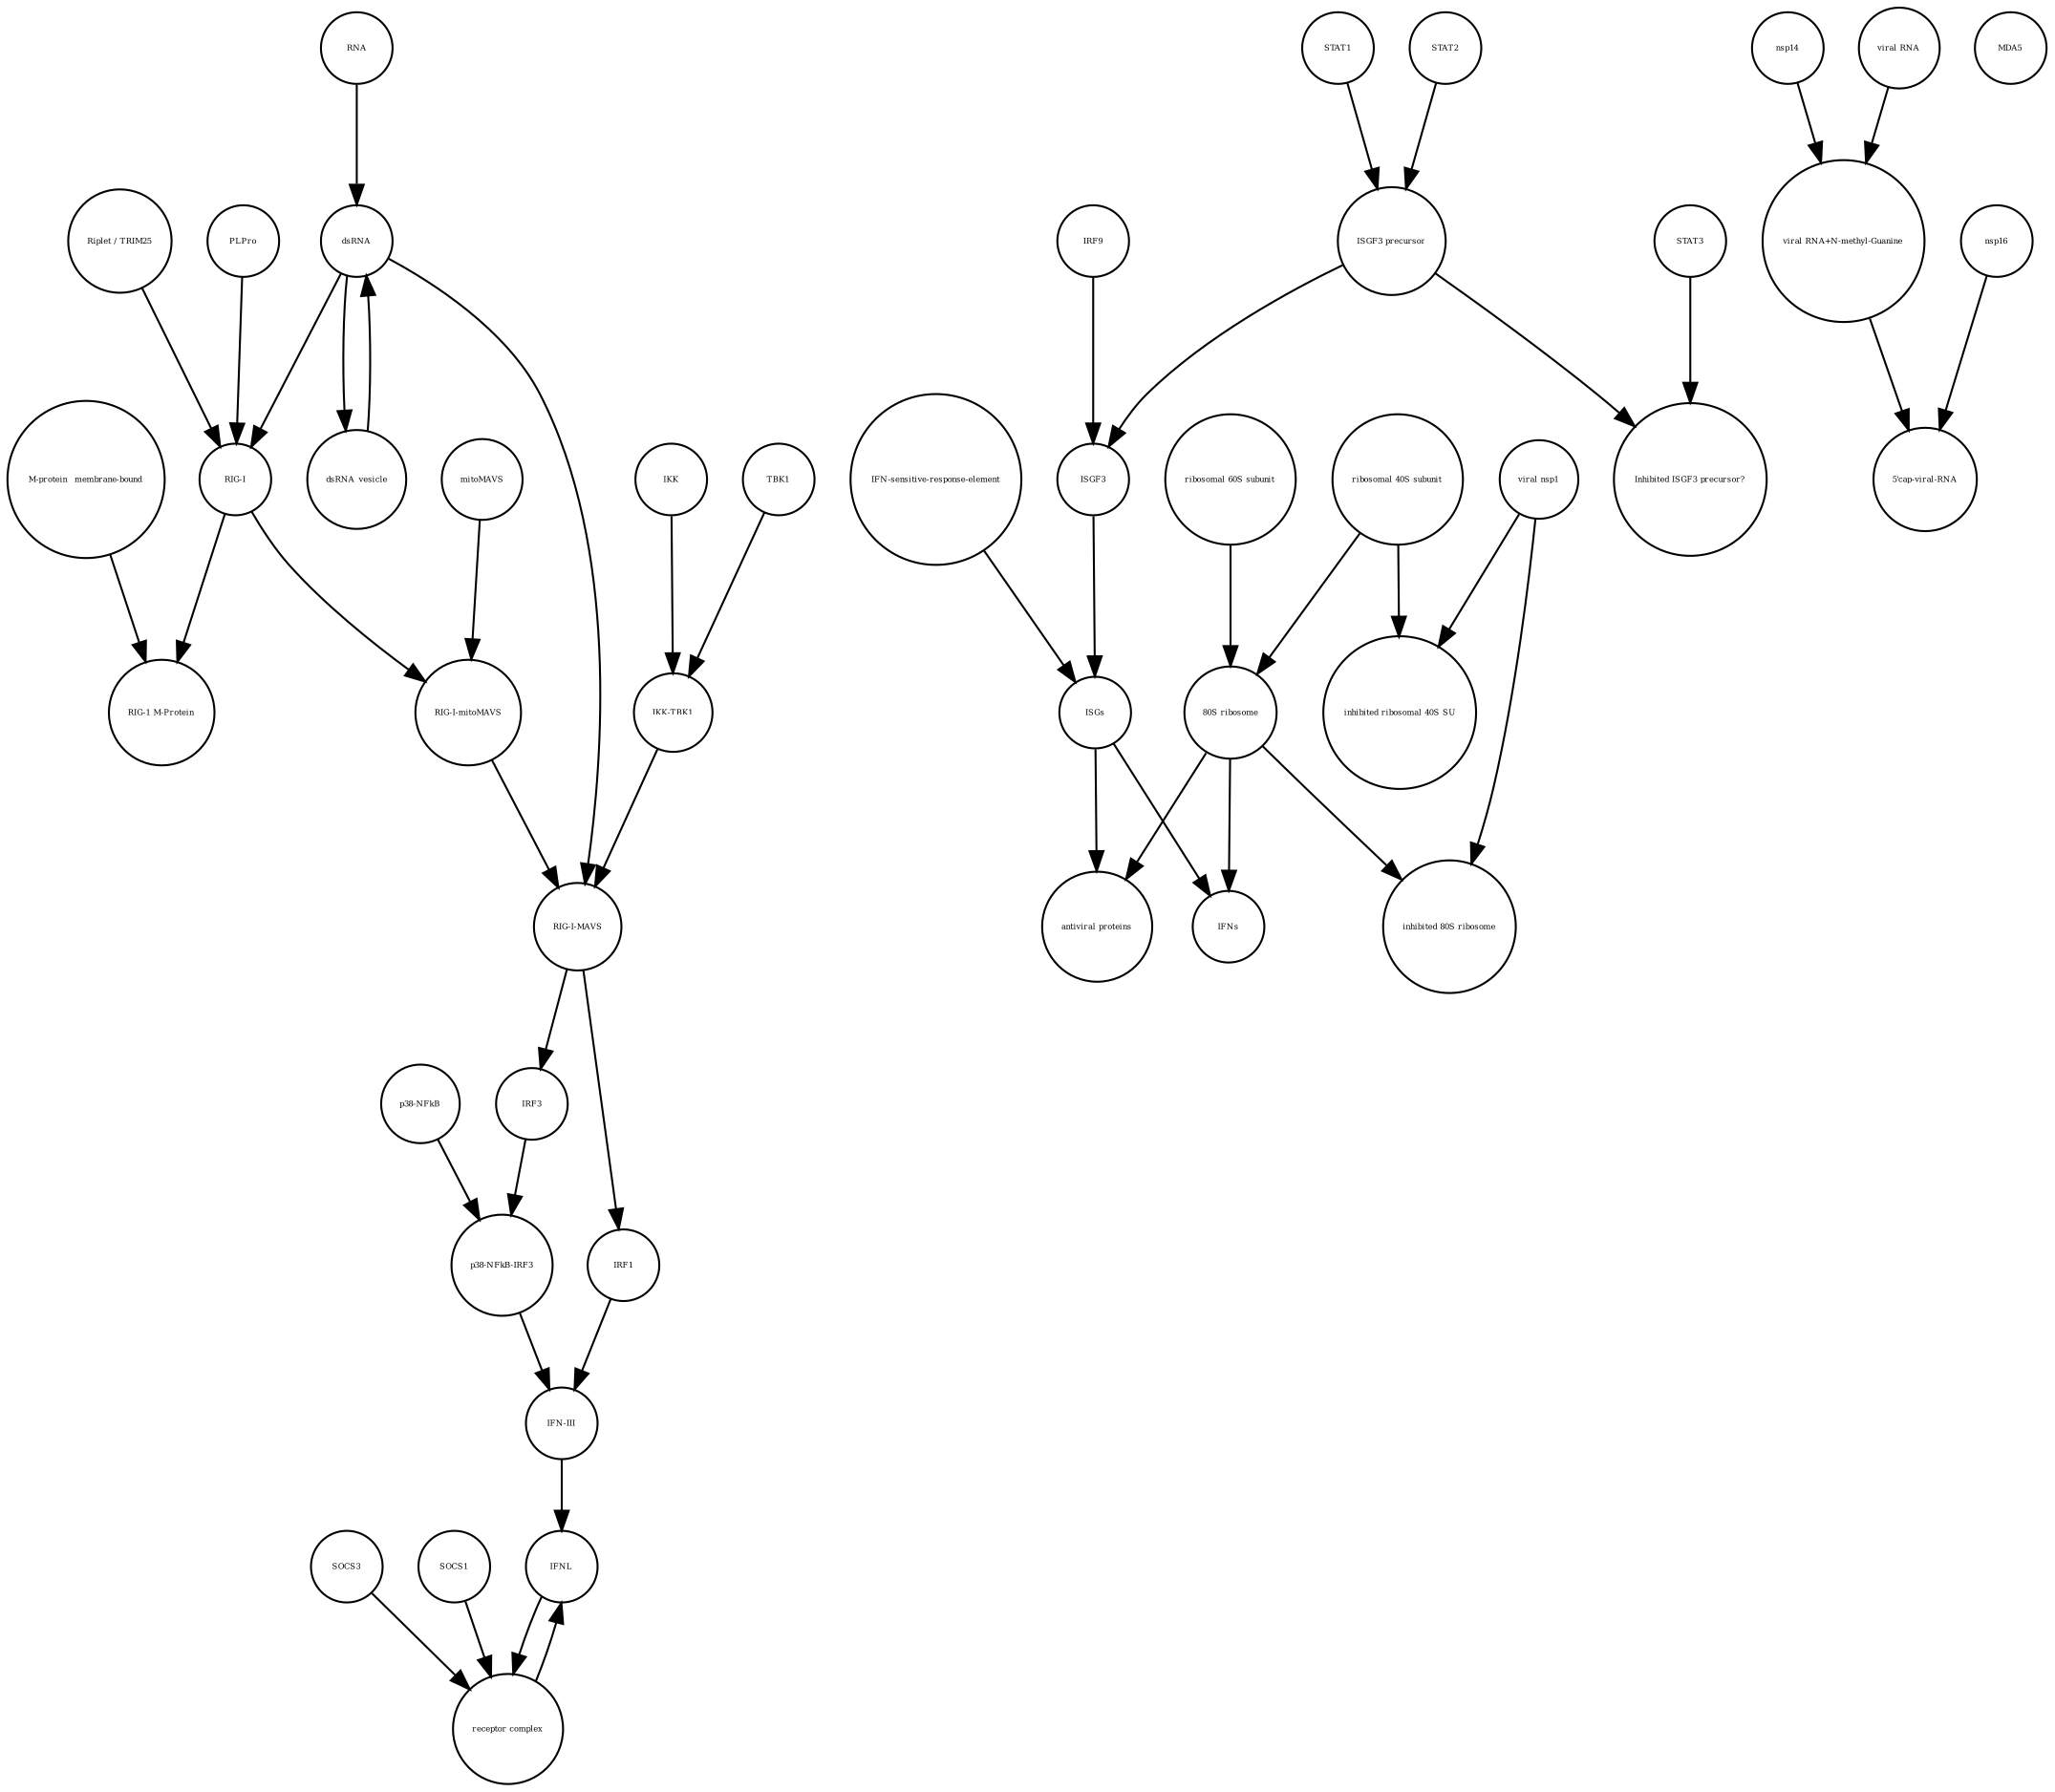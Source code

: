 strict digraph  {
"RIG-I-mitoMAVS" [annotation="", bipartite=0, cls=complex, fontsize=4, label="RIG-I-mitoMAVS", shape=circle];
"RIG-I" [annotation="", bipartite=0, cls=macromolecule, fontsize=4, label="RIG-I", shape=circle];
"RIG-I-MAVS" [annotation="", bipartite=0, cls=complex, fontsize=4, label="RIG-I-MAVS", shape=circle];
ISGs [annotation="", bipartite=0, cls="nucleic acid feature", fontsize=4, label=ISGs, shape=circle];
mitoMAVS [annotation="", bipartite=0, cls=macromolecule, fontsize=4, label=mitoMAVS, shape=circle];
"ISGF3 precursor" [annotation="", bipartite=0, cls=complex, fontsize=4, label="ISGF3 precursor", shape=circle];
IFNL [annotation="", bipartite=0, cls=macromolecule, fontsize=4, label=IFNL, shape=circle];
dsRNA_vesicle [annotation="", bipartite=0, cls="nucleic acid feature", fontsize=4, label=dsRNA_vesicle, shape=circle];
"IFN-sensitive-response-element" [annotation="", bipartite=0, cls="nucleic acid feature", fontsize=4, label="IFN-sensitive-response-element", shape=circle];
"5'cap-viral-RNA" [annotation="", bipartite=0, cls="nucleic acid feature", fontsize=4, label="5'cap-viral-RNA", shape=circle];
ISGF3 [annotation="", bipartite=0, cls=complex, fontsize=4, label=ISGF3, shape=circle];
"viral RNA+N-methyl-Guanine" [annotation="", bipartite=0, cls="nucleic acid feature", fontsize=4, label="viral RNA+N-methyl-Guanine", shape=circle];
dsRNA [annotation="", bipartite=0, cls="nucleic acid feature", fontsize=4, label=dsRNA, shape=circle];
"inhibited 80S ribosome" [annotation="", bipartite=0, cls=complex, fontsize=4, label="inhibited 80S ribosome", shape=circle];
RNA [annotation="", bipartite=0, cls="nucleic acid feature", fontsize=4, label=RNA, shape=circle];
nsp14 [annotation="", bipartite=0, cls=macromolecule, fontsize=4, label=nsp14, shape=circle];
"IFN-III" [annotation="", bipartite=0, cls=macromolecule, fontsize=4, label="IFN-III", shape=circle];
"viral nsp1" [annotation="", bipartite=0, cls=macromolecule, fontsize=4, label="viral nsp1", shape=circle];
"Riplet / TRIM25" [annotation="", bipartite=0, cls=macromolecule, fontsize=4, label="Riplet / TRIM25", shape=circle];
STAT1 [annotation="", bipartite=0, cls=macromolecule, fontsize=4, label=STAT1, shape=circle];
"ribosomal 40S subunit" [annotation="", bipartite=0, cls=complex, fontsize=4, label="ribosomal 40S subunit", shape=circle];
"p38-NFkB-IRF3" [annotation="", bipartite=0, cls=complex, fontsize=4, label="p38-NFkB-IRF3", shape=circle];
MDA5 [annotation="", bipartite=0, cls=macromolecule, fontsize=4, label=MDA5, shape=circle];
IRF9 [annotation="", bipartite=0, cls=macromolecule, fontsize=4, label=IRF9, shape=circle];
"IKK-TBK1" [annotation="", bipartite=0, cls=complex, fontsize=4, label="IKK-TBK1", shape=circle];
nsp16 [annotation="", bipartite=0, cls=macromolecule, fontsize=4, label=nsp16, shape=circle];
IRF1 [annotation="", bipartite=0, cls=macromolecule, fontsize=4, label=IRF1, shape=circle];
"p38-NFkB" [annotation="", bipartite=0, cls=complex, fontsize=4, label="p38-NFkB", shape=circle];
IRF3 [annotation="", bipartite=0, cls=macromolecule, fontsize=4, label=IRF3, shape=circle];
STAT3 [annotation="", bipartite=0, cls=macromolecule, fontsize=4, label=STAT3, shape=circle];
"M-protein_ membrane-bound" [annotation="", bipartite=0, cls=macromolecule, fontsize=4, label="M-protein_ membrane-bound", shape=circle];
PLPro [annotation="", bipartite=0, cls=macromolecule, fontsize=4, label=PLPro, shape=circle];
"80S ribosome" [annotation="", bipartite=0, cls=complex, fontsize=4, label="80S ribosome", shape=circle];
"ribosomal 60S subunit" [annotation="", bipartite=0, cls=complex, fontsize=4, label="ribosomal 60S subunit", shape=circle];
SOCS3 [annotation="", bipartite=0, cls=macromolecule, fontsize=4, label=SOCS3, shape=circle];
IFNs [annotation="", bipartite=0, cls=macromolecule, fontsize=4, label=IFNs, shape=circle];
"Inhibited ISGF3 precursor?" [annotation="", bipartite=0, cls=complex, fontsize=4, label="Inhibited ISGF3 precursor?", shape=circle];
SOCS1 [annotation="", bipartite=0, cls=macromolecule, fontsize=4, label=SOCS1, shape=circle];
IKK [annotation="", bipartite=0, cls=macromolecule, fontsize=4, label=IKK, shape=circle];
"inhibited ribosomal 40S SU" [annotation="urn_miriam_doi_10.1101%2F2020.05.18.102467", bipartite=0, cls=complex, fontsize=4, label="inhibited ribosomal 40S SU", shape=circle];
STAT2 [annotation="", bipartite=0, cls=macromolecule, fontsize=4, label=STAT2, shape=circle];
"antiviral proteins" [annotation="", bipartite=0, cls=macromolecule, fontsize=4, label="antiviral proteins", shape=circle];
"receptor complex" [annotation="", bipartite=0, cls=complex, fontsize=4, label="receptor complex", shape=circle];
"RIG-1 M-Protein" [annotation="", bipartite=0, cls=complex, fontsize=4, label="RIG-1 M-Protein", shape=circle];
"viral RNA" [annotation="", bipartite=0, cls="nucleic acid feature", fontsize=4, label="viral RNA", shape=circle];
TBK1 [annotation="", bipartite=0, cls=macromolecule, fontsize=4, label=TBK1, shape=circle];
"RIG-I-mitoMAVS" -> "RIG-I-MAVS"  [annotation="", interaction_type=production];
"RIG-I" -> "RIG-1 M-Protein"  [annotation="", interaction_type=production];
"RIG-I" -> "RIG-I-mitoMAVS"  [annotation="", interaction_type=production];
"RIG-I-MAVS" -> IRF3  [annotation="", interaction_type=stimulation];
"RIG-I-MAVS" -> IRF1  [annotation="", interaction_type=catalysis];
ISGs -> "antiviral proteins"  [annotation="", interaction_type=production];
ISGs -> IFNs  [annotation="", interaction_type=production];
mitoMAVS -> "RIG-I-mitoMAVS"  [annotation="", interaction_type=production];
"ISGF3 precursor" -> ISGF3  [annotation="", interaction_type=production];
"ISGF3 precursor" -> "Inhibited ISGF3 precursor?"  [annotation="", interaction_type=production];
IFNL -> "receptor complex"  [annotation="", interaction_type=stimulation];
dsRNA_vesicle -> dsRNA  [annotation="", interaction_type=production];
"IFN-sensitive-response-element" -> ISGs  [annotation="", interaction_type=production];
ISGF3 -> ISGs  [annotation="", interaction_type="necessary stimulation"];
"viral RNA+N-methyl-Guanine" -> "5'cap-viral-RNA"  [annotation="", interaction_type=production];
dsRNA -> "RIG-I-MAVS"  [annotation="", interaction_type="necessary stimulation"];
dsRNA -> "RIG-I"  [annotation="", interaction_type="necessary stimulation"];
dsRNA -> dsRNA_vesicle  [annotation="", interaction_type=production];
RNA -> dsRNA  [annotation="", interaction_type=production];
nsp14 -> "viral RNA+N-methyl-Guanine"  [annotation="", interaction_type=catalysis];
"IFN-III" -> IFNL  [annotation="", interaction_type=production];
"viral nsp1" -> "inhibited ribosomal 40S SU"  [annotation="", interaction_type=production];
"viral nsp1" -> "inhibited 80S ribosome"  [annotation="", interaction_type=production];
"Riplet / TRIM25" -> "RIG-I"  [annotation="", interaction_type=catalysis];
STAT1 -> "ISGF3 precursor"  [annotation="", interaction_type=production];
"ribosomal 40S subunit" -> "inhibited ribosomal 40S SU"  [annotation="", interaction_type=production];
"ribosomal 40S subunit" -> "80S ribosome"  [annotation="", interaction_type=production];
"p38-NFkB-IRF3" -> "IFN-III"  [annotation="", interaction_type=stimulation];
IRF9 -> ISGF3  [annotation="", interaction_type=production];
"IKK-TBK1" -> "RIG-I-MAVS"  [annotation="", interaction_type=production];
nsp16 -> "5'cap-viral-RNA"  [annotation="urn_miriam_doi_10.1016%2Fj.chom.2020.05.008", interaction_type=catalysis];
IRF1 -> "IFN-III"  [annotation="", interaction_type=stimulation];
"p38-NFkB" -> "p38-NFkB-IRF3"  [annotation="", interaction_type=production];
IRF3 -> "p38-NFkB-IRF3"  [annotation="", interaction_type=production];
STAT3 -> "Inhibited ISGF3 precursor?"  [annotation="", interaction_type=production];
"M-protein_ membrane-bound" -> "RIG-1 M-Protein"  [annotation="", interaction_type=production];
PLPro -> "RIG-I"  [annotation="", interaction_type=catalysis];
"80S ribosome" -> "antiviral proteins"  [annotation="", interaction_type=catalysis];
"80S ribosome" -> IFNs  [annotation="", interaction_type=catalysis];
"80S ribosome" -> "inhibited 80S ribosome"  [annotation="", interaction_type=production];
"ribosomal 60S subunit" -> "80S ribosome"  [annotation="", interaction_type=production];
SOCS3 -> "receptor complex"  [annotation="", interaction_type=production];
SOCS1 -> "receptor complex"  [annotation="", interaction_type=production];
IKK -> "IKK-TBK1"  [annotation="", interaction_type=production];
STAT2 -> "ISGF3 precursor"  [annotation="", interaction_type=production];
"receptor complex" -> IFNL  [annotation="", interaction_type=production];
"viral RNA" -> "viral RNA+N-methyl-Guanine"  [annotation="", interaction_type=production];
TBK1 -> "IKK-TBK1"  [annotation="", interaction_type=production];
}
